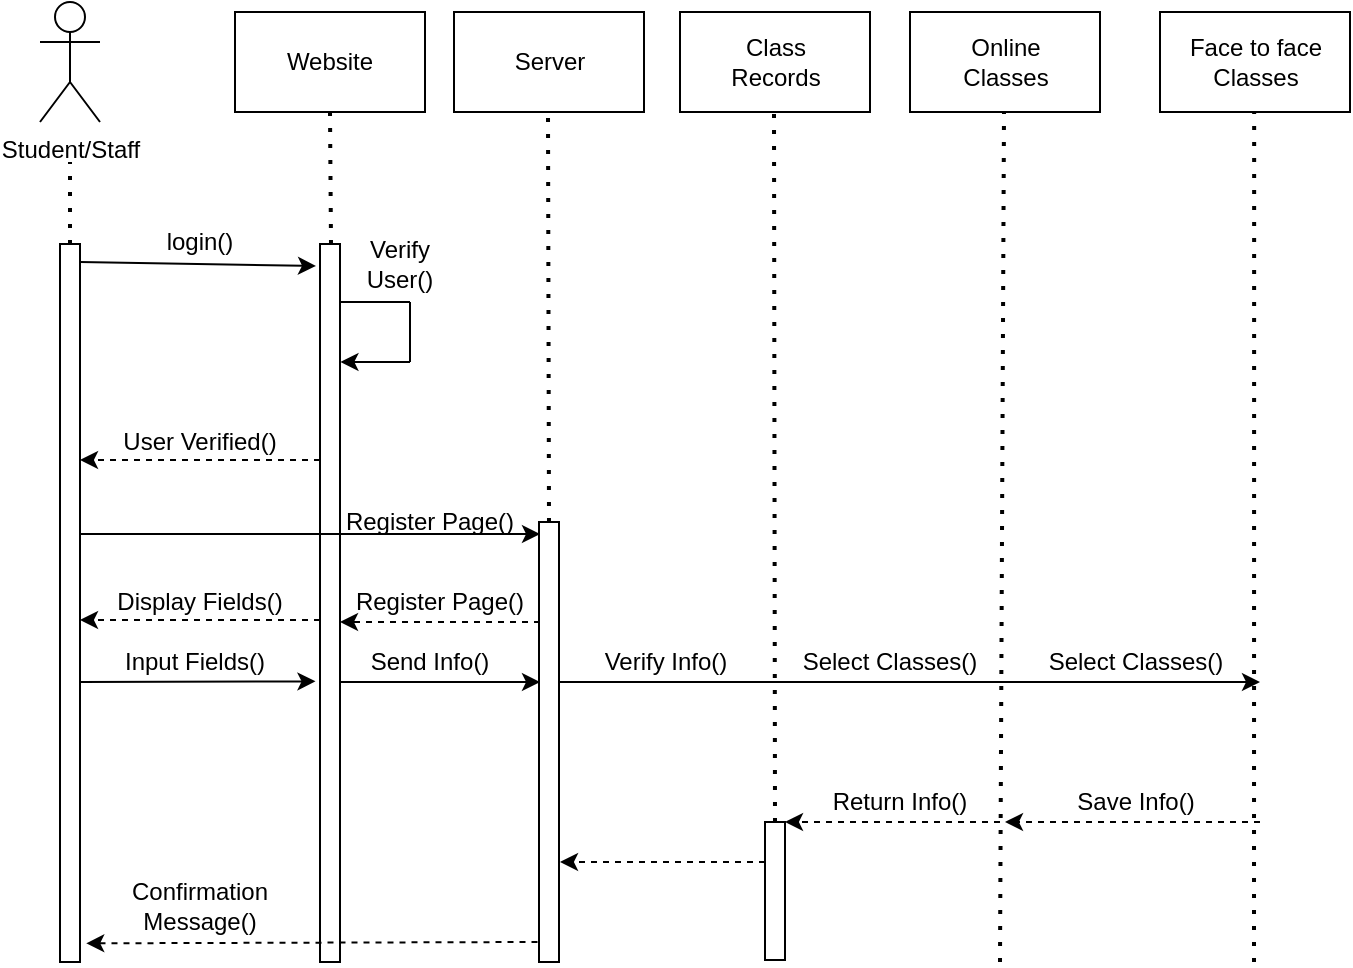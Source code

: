 <mxfile version="14.2.9" type="github">
  <diagram id="VhqaY_14n1bx6fNfNlkJ" name="Page-1">
    <mxGraphModel dx="364" dy="647" grid="1" gridSize="10" guides="1" tooltips="1" connect="1" arrows="1" fold="1" page="1" pageScale="1" pageWidth="850" pageHeight="1100" math="0" shadow="0">
      <root>
        <mxCell id="0" />
        <mxCell id="1" parent="0" />
        <mxCell id="I9Q-inFaHCgHJRMvrYpN-1" value="Student/Staff" style="shape=umlActor;verticalLabelPosition=bottom;verticalAlign=top;html=1;outlineConnect=0;" vertex="1" parent="1">
          <mxGeometry x="60" y="30" width="30" height="60" as="geometry" />
        </mxCell>
        <mxCell id="I9Q-inFaHCgHJRMvrYpN-3" value="" style="rounded=0;whiteSpace=wrap;html=1;" vertex="1" parent="1">
          <mxGeometry x="70" y="151" width="10" height="359" as="geometry" />
        </mxCell>
        <mxCell id="I9Q-inFaHCgHJRMvrYpN-4" value="" style="rounded=0;whiteSpace=wrap;html=1;" vertex="1" parent="1">
          <mxGeometry x="200" y="151" width="10" height="359" as="geometry" />
        </mxCell>
        <mxCell id="I9Q-inFaHCgHJRMvrYpN-5" value="" style="rounded=0;whiteSpace=wrap;html=1;" vertex="1" parent="1">
          <mxGeometry x="157.5" y="35" width="95" height="50" as="geometry" />
        </mxCell>
        <mxCell id="I9Q-inFaHCgHJRMvrYpN-6" value="Website" style="text;html=1;strokeColor=none;fillColor=none;align=center;verticalAlign=middle;whiteSpace=wrap;rounded=0;" vertex="1" parent="1">
          <mxGeometry x="185" y="50" width="40" height="20" as="geometry" />
        </mxCell>
        <mxCell id="I9Q-inFaHCgHJRMvrYpN-9" value="" style="rounded=0;whiteSpace=wrap;html=1;" vertex="1" parent="1">
          <mxGeometry x="267" y="35" width="95" height="50" as="geometry" />
        </mxCell>
        <mxCell id="I9Q-inFaHCgHJRMvrYpN-10" value="Server" style="text;html=1;strokeColor=none;fillColor=none;align=center;verticalAlign=middle;whiteSpace=wrap;rounded=0;" vertex="1" parent="1">
          <mxGeometry x="294.5" y="50" width="40" height="20" as="geometry" />
        </mxCell>
        <mxCell id="I9Q-inFaHCgHJRMvrYpN-11" value="" style="rounded=0;whiteSpace=wrap;html=1;" vertex="1" parent="1">
          <mxGeometry x="309.5" y="290" width="10" height="220" as="geometry" />
        </mxCell>
        <mxCell id="I9Q-inFaHCgHJRMvrYpN-12" value="" style="endArrow=none;dashed=1;html=1;dashPattern=1 3;strokeWidth=2;entryX=0.5;entryY=1;entryDx=0;entryDy=0;" edge="1" parent="1" target="I9Q-inFaHCgHJRMvrYpN-5">
          <mxGeometry width="50" height="50" relative="1" as="geometry">
            <mxPoint x="205.5" y="151" as="sourcePoint" />
            <mxPoint x="205.5" y="100" as="targetPoint" />
          </mxGeometry>
        </mxCell>
        <mxCell id="I9Q-inFaHCgHJRMvrYpN-14" value="" style="endArrow=none;dashed=1;html=1;dashPattern=1 3;strokeWidth=2;entryX=0.5;entryY=1;entryDx=0;entryDy=0;exitX=0.5;exitY=0;exitDx=0;exitDy=0;" edge="1" parent="1" source="I9Q-inFaHCgHJRMvrYpN-11">
          <mxGeometry width="50" height="50" relative="1" as="geometry">
            <mxPoint x="314.5" y="151" as="sourcePoint" />
            <mxPoint x="314" y="85" as="targetPoint" />
          </mxGeometry>
        </mxCell>
        <mxCell id="I9Q-inFaHCgHJRMvrYpN-15" value="" style="endArrow=none;dashed=1;html=1;dashPattern=1 3;strokeWidth=2;" edge="1" parent="1">
          <mxGeometry width="50" height="50" relative="1" as="geometry">
            <mxPoint x="75" y="151" as="sourcePoint" />
            <mxPoint x="75" y="110" as="targetPoint" />
          </mxGeometry>
        </mxCell>
        <mxCell id="I9Q-inFaHCgHJRMvrYpN-16" value="" style="endArrow=classic;html=1;" edge="1" parent="1">
          <mxGeometry width="50" height="50" relative="1" as="geometry">
            <mxPoint x="80" y="160" as="sourcePoint" />
            <mxPoint x="198" y="162" as="targetPoint" />
          </mxGeometry>
        </mxCell>
        <mxCell id="I9Q-inFaHCgHJRMvrYpN-17" value="login()" style="text;html=1;strokeColor=none;fillColor=none;align=center;verticalAlign=middle;whiteSpace=wrap;rounded=0;" vertex="1" parent="1">
          <mxGeometry x="105" y="140" width="70" height="20" as="geometry" />
        </mxCell>
        <mxCell id="I9Q-inFaHCgHJRMvrYpN-21" value="" style="endArrow=classic;html=1;dashed=1;" edge="1" parent="1">
          <mxGeometry width="50" height="50" relative="1" as="geometry">
            <mxPoint x="200" y="259" as="sourcePoint" />
            <mxPoint x="80" y="259" as="targetPoint" />
          </mxGeometry>
        </mxCell>
        <mxCell id="I9Q-inFaHCgHJRMvrYpN-24" value="User Verified()" style="text;html=1;strokeColor=none;fillColor=none;align=center;verticalAlign=middle;whiteSpace=wrap;rounded=0;" vertex="1" parent="1">
          <mxGeometry x="95" y="240" width="90" height="20" as="geometry" />
        </mxCell>
        <mxCell id="I9Q-inFaHCgHJRMvrYpN-26" value="" style="rounded=0;whiteSpace=wrap;html=1;" vertex="1" parent="1">
          <mxGeometry x="380" y="35" width="95" height="50" as="geometry" />
        </mxCell>
        <mxCell id="I9Q-inFaHCgHJRMvrYpN-27" value="Class Records" style="text;html=1;strokeColor=none;fillColor=none;align=center;verticalAlign=middle;whiteSpace=wrap;rounded=0;" vertex="1" parent="1">
          <mxGeometry x="407.5" y="50" width="40" height="20" as="geometry" />
        </mxCell>
        <mxCell id="I9Q-inFaHCgHJRMvrYpN-28" value="" style="rounded=0;whiteSpace=wrap;html=1;" vertex="1" parent="1">
          <mxGeometry x="422.5" y="440" width="10" height="69" as="geometry" />
        </mxCell>
        <mxCell id="I9Q-inFaHCgHJRMvrYpN-29" value="" style="endArrow=none;dashed=1;html=1;dashPattern=1 3;strokeWidth=2;entryX=0.5;entryY=1;entryDx=0;entryDy=0;exitX=0.5;exitY=0;exitDx=0;exitDy=0;" edge="1" parent="1" source="I9Q-inFaHCgHJRMvrYpN-28">
          <mxGeometry width="50" height="50" relative="1" as="geometry">
            <mxPoint x="427.5" y="151" as="sourcePoint" />
            <mxPoint x="427" y="85" as="targetPoint" />
          </mxGeometry>
        </mxCell>
        <mxCell id="I9Q-inFaHCgHJRMvrYpN-37" value="" style="rounded=0;whiteSpace=wrap;html=1;" vertex="1" parent="1">
          <mxGeometry x="495" y="35" width="95" height="50" as="geometry" />
        </mxCell>
        <mxCell id="I9Q-inFaHCgHJRMvrYpN-38" value="Online Classes" style="text;html=1;strokeColor=none;fillColor=none;align=center;verticalAlign=middle;whiteSpace=wrap;rounded=0;" vertex="1" parent="1">
          <mxGeometry x="522.5" y="50" width="40" height="20" as="geometry" />
        </mxCell>
        <mxCell id="I9Q-inFaHCgHJRMvrYpN-40" value="" style="endArrow=none;dashed=1;html=1;dashPattern=1 3;strokeWidth=2;entryX=0.5;entryY=1;entryDx=0;entryDy=0;" edge="1" parent="1">
          <mxGeometry width="50" height="50" relative="1" as="geometry">
            <mxPoint x="540" y="510" as="sourcePoint" />
            <mxPoint x="542" y="85" as="targetPoint" />
          </mxGeometry>
        </mxCell>
        <mxCell id="I9Q-inFaHCgHJRMvrYpN-52" value="" style="rounded=0;whiteSpace=wrap;html=1;" vertex="1" parent="1">
          <mxGeometry x="620" y="35" width="95" height="50" as="geometry" />
        </mxCell>
        <mxCell id="I9Q-inFaHCgHJRMvrYpN-53" value="Face to face Classes" style="text;html=1;strokeColor=none;fillColor=none;align=center;verticalAlign=middle;whiteSpace=wrap;rounded=0;" vertex="1" parent="1">
          <mxGeometry x="627.5" y="50" width="80" height="20" as="geometry" />
        </mxCell>
        <mxCell id="I9Q-inFaHCgHJRMvrYpN-56" style="edgeStyle=orthogonalEdgeStyle;rounded=0;orthogonalLoop=1;jettySize=auto;html=1;" edge="1" parent="1" source="I9Q-inFaHCgHJRMvrYpN-3">
          <mxGeometry relative="1" as="geometry">
            <mxPoint x="310" y="296" as="targetPoint" />
            <Array as="points">
              <mxPoint x="140" y="296" />
              <mxPoint x="140" y="296" />
            </Array>
          </mxGeometry>
        </mxCell>
        <mxCell id="I9Q-inFaHCgHJRMvrYpN-57" value="Register Page()" style="text;html=1;strokeColor=none;fillColor=none;align=center;verticalAlign=middle;whiteSpace=wrap;rounded=0;" vertex="1" parent="1">
          <mxGeometry x="205" y="280" width="100" height="20" as="geometry" />
        </mxCell>
        <mxCell id="I9Q-inFaHCgHJRMvrYpN-58" value="" style="endArrow=classic;html=1;dashed=1;" edge="1" parent="1">
          <mxGeometry width="50" height="50" relative="1" as="geometry">
            <mxPoint x="200.0" y="339" as="sourcePoint" />
            <mxPoint x="80" y="339" as="targetPoint" />
          </mxGeometry>
        </mxCell>
        <mxCell id="I9Q-inFaHCgHJRMvrYpN-59" value="Display Fields()" style="text;html=1;strokeColor=none;fillColor=none;align=center;verticalAlign=middle;whiteSpace=wrap;rounded=0;" vertex="1" parent="1">
          <mxGeometry x="95" y="320" width="90" height="20" as="geometry" />
        </mxCell>
        <mxCell id="I9Q-inFaHCgHJRMvrYpN-60" value="" style="endArrow=classic;html=1;entryX=-0.226;entryY=0.03;entryDx=0;entryDy=0;entryPerimeter=0;" edge="1" parent="1">
          <mxGeometry width="50" height="50" relative="1" as="geometry">
            <mxPoint x="80" y="370" as="sourcePoint" />
            <mxPoint x="197.74" y="369.67" as="targetPoint" />
          </mxGeometry>
        </mxCell>
        <mxCell id="I9Q-inFaHCgHJRMvrYpN-61" value="Input Fields()" style="text;html=1;strokeColor=none;fillColor=none;align=center;verticalAlign=middle;whiteSpace=wrap;rounded=0;" vertex="1" parent="1">
          <mxGeometry x="100" y="350" width="75" height="20" as="geometry" />
        </mxCell>
        <mxCell id="I9Q-inFaHCgHJRMvrYpN-62" value="" style="endArrow=classic;html=1;" edge="1" parent="1">
          <mxGeometry width="50" height="50" relative="1" as="geometry">
            <mxPoint x="210" y="370" as="sourcePoint" />
            <mxPoint x="310" y="370" as="targetPoint" />
          </mxGeometry>
        </mxCell>
        <mxCell id="I9Q-inFaHCgHJRMvrYpN-63" value="Send Info()" style="text;html=1;strokeColor=none;fillColor=none;align=center;verticalAlign=middle;whiteSpace=wrap;rounded=0;" vertex="1" parent="1">
          <mxGeometry x="220" y="350" width="70" height="20" as="geometry" />
        </mxCell>
        <mxCell id="I9Q-inFaHCgHJRMvrYpN-64" value="" style="endArrow=classic;html=1;dashed=1;" edge="1" parent="1">
          <mxGeometry width="50" height="50" relative="1" as="geometry">
            <mxPoint x="310" y="340" as="sourcePoint" />
            <mxPoint x="210" y="340" as="targetPoint" />
          </mxGeometry>
        </mxCell>
        <mxCell id="I9Q-inFaHCgHJRMvrYpN-65" value="Register Page()" style="text;html=1;strokeColor=none;fillColor=none;align=center;verticalAlign=middle;whiteSpace=wrap;rounded=0;" vertex="1" parent="1">
          <mxGeometry x="215" y="320" width="90" height="20" as="geometry" />
        </mxCell>
        <mxCell id="I9Q-inFaHCgHJRMvrYpN-66" value="" style="endArrow=classic;html=1;" edge="1" parent="1">
          <mxGeometry width="50" height="50" relative="1" as="geometry">
            <mxPoint x="319.5" y="370" as="sourcePoint" />
            <mxPoint x="670" y="370" as="targetPoint" />
          </mxGeometry>
        </mxCell>
        <mxCell id="I9Q-inFaHCgHJRMvrYpN-68" value="Verify Info()" style="text;html=1;strokeColor=none;fillColor=none;align=center;verticalAlign=middle;whiteSpace=wrap;rounded=0;" vertex="1" parent="1">
          <mxGeometry x="337.5" y="350" width="70" height="20" as="geometry" />
        </mxCell>
        <mxCell id="I9Q-inFaHCgHJRMvrYpN-69" value="" style="endArrow=none;dashed=1;html=1;dashPattern=1 3;strokeWidth=2;entryX=0.5;entryY=1;entryDx=0;entryDy=0;" edge="1" parent="1">
          <mxGeometry width="50" height="50" relative="1" as="geometry">
            <mxPoint x="667" y="510" as="sourcePoint" />
            <mxPoint x="667.08" y="85" as="targetPoint" />
          </mxGeometry>
        </mxCell>
        <mxCell id="I9Q-inFaHCgHJRMvrYpN-70" value="Select Classes()" style="text;html=1;strokeColor=none;fillColor=none;align=center;verticalAlign=middle;whiteSpace=wrap;rounded=0;" vertex="1" parent="1">
          <mxGeometry x="440" y="350" width="90" height="20" as="geometry" />
        </mxCell>
        <mxCell id="I9Q-inFaHCgHJRMvrYpN-71" value="Select Classes()" style="text;html=1;strokeColor=none;fillColor=none;align=center;verticalAlign=middle;whiteSpace=wrap;rounded=0;" vertex="1" parent="1">
          <mxGeometry x="562.5" y="350" width="90" height="20" as="geometry" />
        </mxCell>
        <mxCell id="I9Q-inFaHCgHJRMvrYpN-72" value="" style="endArrow=classic;html=1;dashed=1;" edge="1" parent="1">
          <mxGeometry width="50" height="50" relative="1" as="geometry">
            <mxPoint x="670" y="440" as="sourcePoint" />
            <mxPoint x="542.5" y="440" as="targetPoint" />
          </mxGeometry>
        </mxCell>
        <mxCell id="I9Q-inFaHCgHJRMvrYpN-73" value="" style="endArrow=classic;html=1;dashed=1;" edge="1" parent="1">
          <mxGeometry width="50" height="50" relative="1" as="geometry">
            <mxPoint x="540" y="440" as="sourcePoint" />
            <mxPoint x="432.5" y="440" as="targetPoint" />
          </mxGeometry>
        </mxCell>
        <mxCell id="I9Q-inFaHCgHJRMvrYpN-74" value="Save Info()" style="text;html=1;strokeColor=none;fillColor=none;align=center;verticalAlign=middle;whiteSpace=wrap;rounded=0;" vertex="1" parent="1">
          <mxGeometry x="572.5" y="420" width="70" height="20" as="geometry" />
        </mxCell>
        <mxCell id="I9Q-inFaHCgHJRMvrYpN-75" value="Return Info()" style="text;html=1;strokeColor=none;fillColor=none;align=center;verticalAlign=middle;whiteSpace=wrap;rounded=0;" vertex="1" parent="1">
          <mxGeometry x="450" y="420" width="80" height="20" as="geometry" />
        </mxCell>
        <mxCell id="I9Q-inFaHCgHJRMvrYpN-77" value="" style="endArrow=classic;html=1;dashed=1;" edge="1" parent="1">
          <mxGeometry width="50" height="50" relative="1" as="geometry">
            <mxPoint x="422.5" y="460" as="sourcePoint" />
            <mxPoint x="320" y="460" as="targetPoint" />
          </mxGeometry>
        </mxCell>
        <mxCell id="I9Q-inFaHCgHJRMvrYpN-78" value="" style="endArrow=classic;html=1;dashed=1;entryX=1.311;entryY=0.974;entryDx=0;entryDy=0;entryPerimeter=0;" edge="1" parent="1" target="I9Q-inFaHCgHJRMvrYpN-3">
          <mxGeometry width="50" height="50" relative="1" as="geometry">
            <mxPoint x="308.75" y="500" as="sourcePoint" />
            <mxPoint x="201.25" y="500" as="targetPoint" />
          </mxGeometry>
        </mxCell>
        <mxCell id="I9Q-inFaHCgHJRMvrYpN-79" value="Confirmation Message()" style="text;html=1;strokeColor=none;fillColor=none;align=center;verticalAlign=middle;whiteSpace=wrap;rounded=0;" vertex="1" parent="1">
          <mxGeometry x="80" y="472" width="120" height="20" as="geometry" />
        </mxCell>
        <mxCell id="I9Q-inFaHCgHJRMvrYpN-83" value="" style="endArrow=none;html=1;" edge="1" parent="1">
          <mxGeometry width="50" height="50" relative="1" as="geometry">
            <mxPoint x="210" y="180" as="sourcePoint" />
            <mxPoint x="245" y="180" as="targetPoint" />
          </mxGeometry>
        </mxCell>
        <mxCell id="I9Q-inFaHCgHJRMvrYpN-84" value="" style="endArrow=none;html=1;" edge="1" parent="1">
          <mxGeometry width="50" height="50" relative="1" as="geometry">
            <mxPoint x="245" y="210" as="sourcePoint" />
            <mxPoint x="245" y="180" as="targetPoint" />
          </mxGeometry>
        </mxCell>
        <mxCell id="I9Q-inFaHCgHJRMvrYpN-85" value="" style="endArrow=classic;html=1;entryX=1.022;entryY=0.167;entryDx=0;entryDy=0;entryPerimeter=0;" edge="1" parent="1">
          <mxGeometry width="50" height="50" relative="1" as="geometry">
            <mxPoint x="245" y="210" as="sourcePoint" />
            <mxPoint x="210.22" y="209.953" as="targetPoint" />
          </mxGeometry>
        </mxCell>
        <mxCell id="I9Q-inFaHCgHJRMvrYpN-86" value="Verify User()" style="text;html=1;strokeColor=none;fillColor=none;align=center;verticalAlign=middle;whiteSpace=wrap;rounded=0;" vertex="1" parent="1">
          <mxGeometry x="220" y="151" width="40" height="20" as="geometry" />
        </mxCell>
      </root>
    </mxGraphModel>
  </diagram>
</mxfile>
